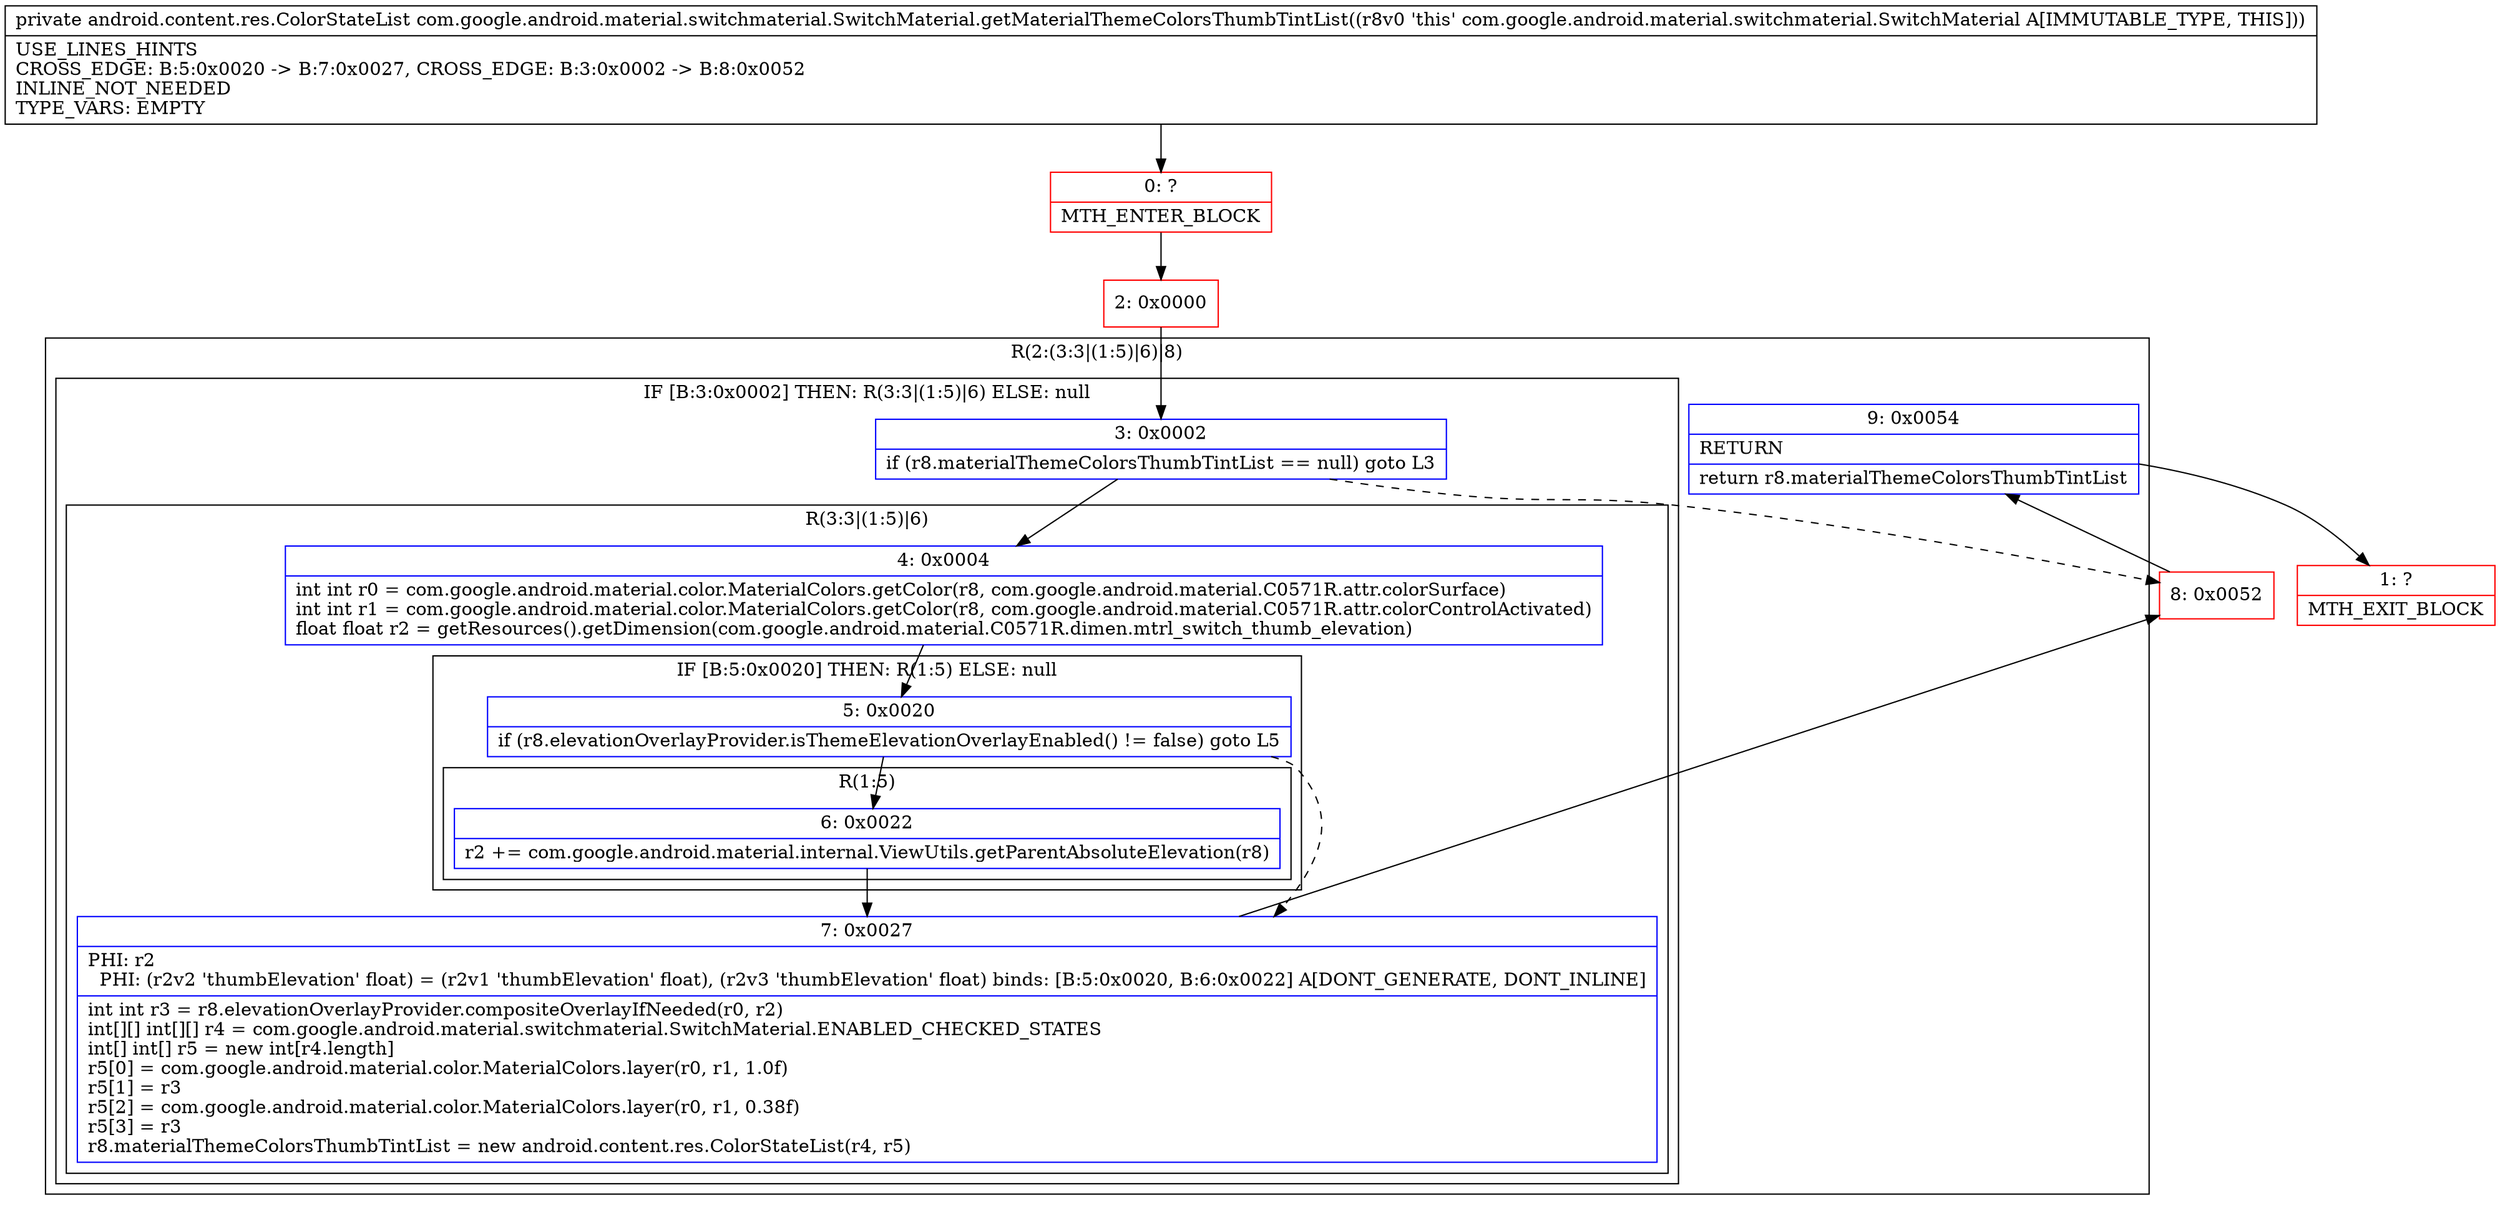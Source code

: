 digraph "CFG forcom.google.android.material.switchmaterial.SwitchMaterial.getMaterialThemeColorsThumbTintList()Landroid\/content\/res\/ColorStateList;" {
subgraph cluster_Region_2034513256 {
label = "R(2:(3:3|(1:5)|6)|8)";
node [shape=record,color=blue];
subgraph cluster_IfRegion_1261396067 {
label = "IF [B:3:0x0002] THEN: R(3:3|(1:5)|6) ELSE: null";
node [shape=record,color=blue];
Node_3 [shape=record,label="{3\:\ 0x0002|if (r8.materialThemeColorsThumbTintList == null) goto L3\l}"];
subgraph cluster_Region_607490532 {
label = "R(3:3|(1:5)|6)";
node [shape=record,color=blue];
Node_4 [shape=record,label="{4\:\ 0x0004|int int r0 = com.google.android.material.color.MaterialColors.getColor(r8, com.google.android.material.C0571R.attr.colorSurface)\lint int r1 = com.google.android.material.color.MaterialColors.getColor(r8, com.google.android.material.C0571R.attr.colorControlActivated)\lfloat float r2 = getResources().getDimension(com.google.android.material.C0571R.dimen.mtrl_switch_thumb_elevation)\l}"];
subgraph cluster_IfRegion_49496480 {
label = "IF [B:5:0x0020] THEN: R(1:5) ELSE: null";
node [shape=record,color=blue];
Node_5 [shape=record,label="{5\:\ 0x0020|if (r8.elevationOverlayProvider.isThemeElevationOverlayEnabled() != false) goto L5\l}"];
subgraph cluster_Region_740705278 {
label = "R(1:5)";
node [shape=record,color=blue];
Node_6 [shape=record,label="{6\:\ 0x0022|r2 += com.google.android.material.internal.ViewUtils.getParentAbsoluteElevation(r8)\l}"];
}
}
Node_7 [shape=record,label="{7\:\ 0x0027|PHI: r2 \l  PHI: (r2v2 'thumbElevation' float) = (r2v1 'thumbElevation' float), (r2v3 'thumbElevation' float) binds: [B:5:0x0020, B:6:0x0022] A[DONT_GENERATE, DONT_INLINE]\l|int int r3 = r8.elevationOverlayProvider.compositeOverlayIfNeeded(r0, r2)\lint[][] int[][] r4 = com.google.android.material.switchmaterial.SwitchMaterial.ENABLED_CHECKED_STATES\lint[] int[] r5 = new int[r4.length]\lr5[0] = com.google.android.material.color.MaterialColors.layer(r0, r1, 1.0f)\lr5[1] = r3\lr5[2] = com.google.android.material.color.MaterialColors.layer(r0, r1, 0.38f)\lr5[3] = r3\lr8.materialThemeColorsThumbTintList = new android.content.res.ColorStateList(r4, r5)\l}"];
}
}
Node_9 [shape=record,label="{9\:\ 0x0054|RETURN\l|return r8.materialThemeColorsThumbTintList\l}"];
}
Node_0 [shape=record,color=red,label="{0\:\ ?|MTH_ENTER_BLOCK\l}"];
Node_2 [shape=record,color=red,label="{2\:\ 0x0000}"];
Node_8 [shape=record,color=red,label="{8\:\ 0x0052}"];
Node_1 [shape=record,color=red,label="{1\:\ ?|MTH_EXIT_BLOCK\l}"];
MethodNode[shape=record,label="{private android.content.res.ColorStateList com.google.android.material.switchmaterial.SwitchMaterial.getMaterialThemeColorsThumbTintList((r8v0 'this' com.google.android.material.switchmaterial.SwitchMaterial A[IMMUTABLE_TYPE, THIS]))  | USE_LINES_HINTS\lCROSS_EDGE: B:5:0x0020 \-\> B:7:0x0027, CROSS_EDGE: B:3:0x0002 \-\> B:8:0x0052\lINLINE_NOT_NEEDED\lTYPE_VARS: EMPTY\l}"];
MethodNode -> Node_0;Node_3 -> Node_4;
Node_3 -> Node_8[style=dashed];
Node_4 -> Node_5;
Node_5 -> Node_6;
Node_5 -> Node_7[style=dashed];
Node_6 -> Node_7;
Node_7 -> Node_8;
Node_9 -> Node_1;
Node_0 -> Node_2;
Node_2 -> Node_3;
Node_8 -> Node_9;
}

